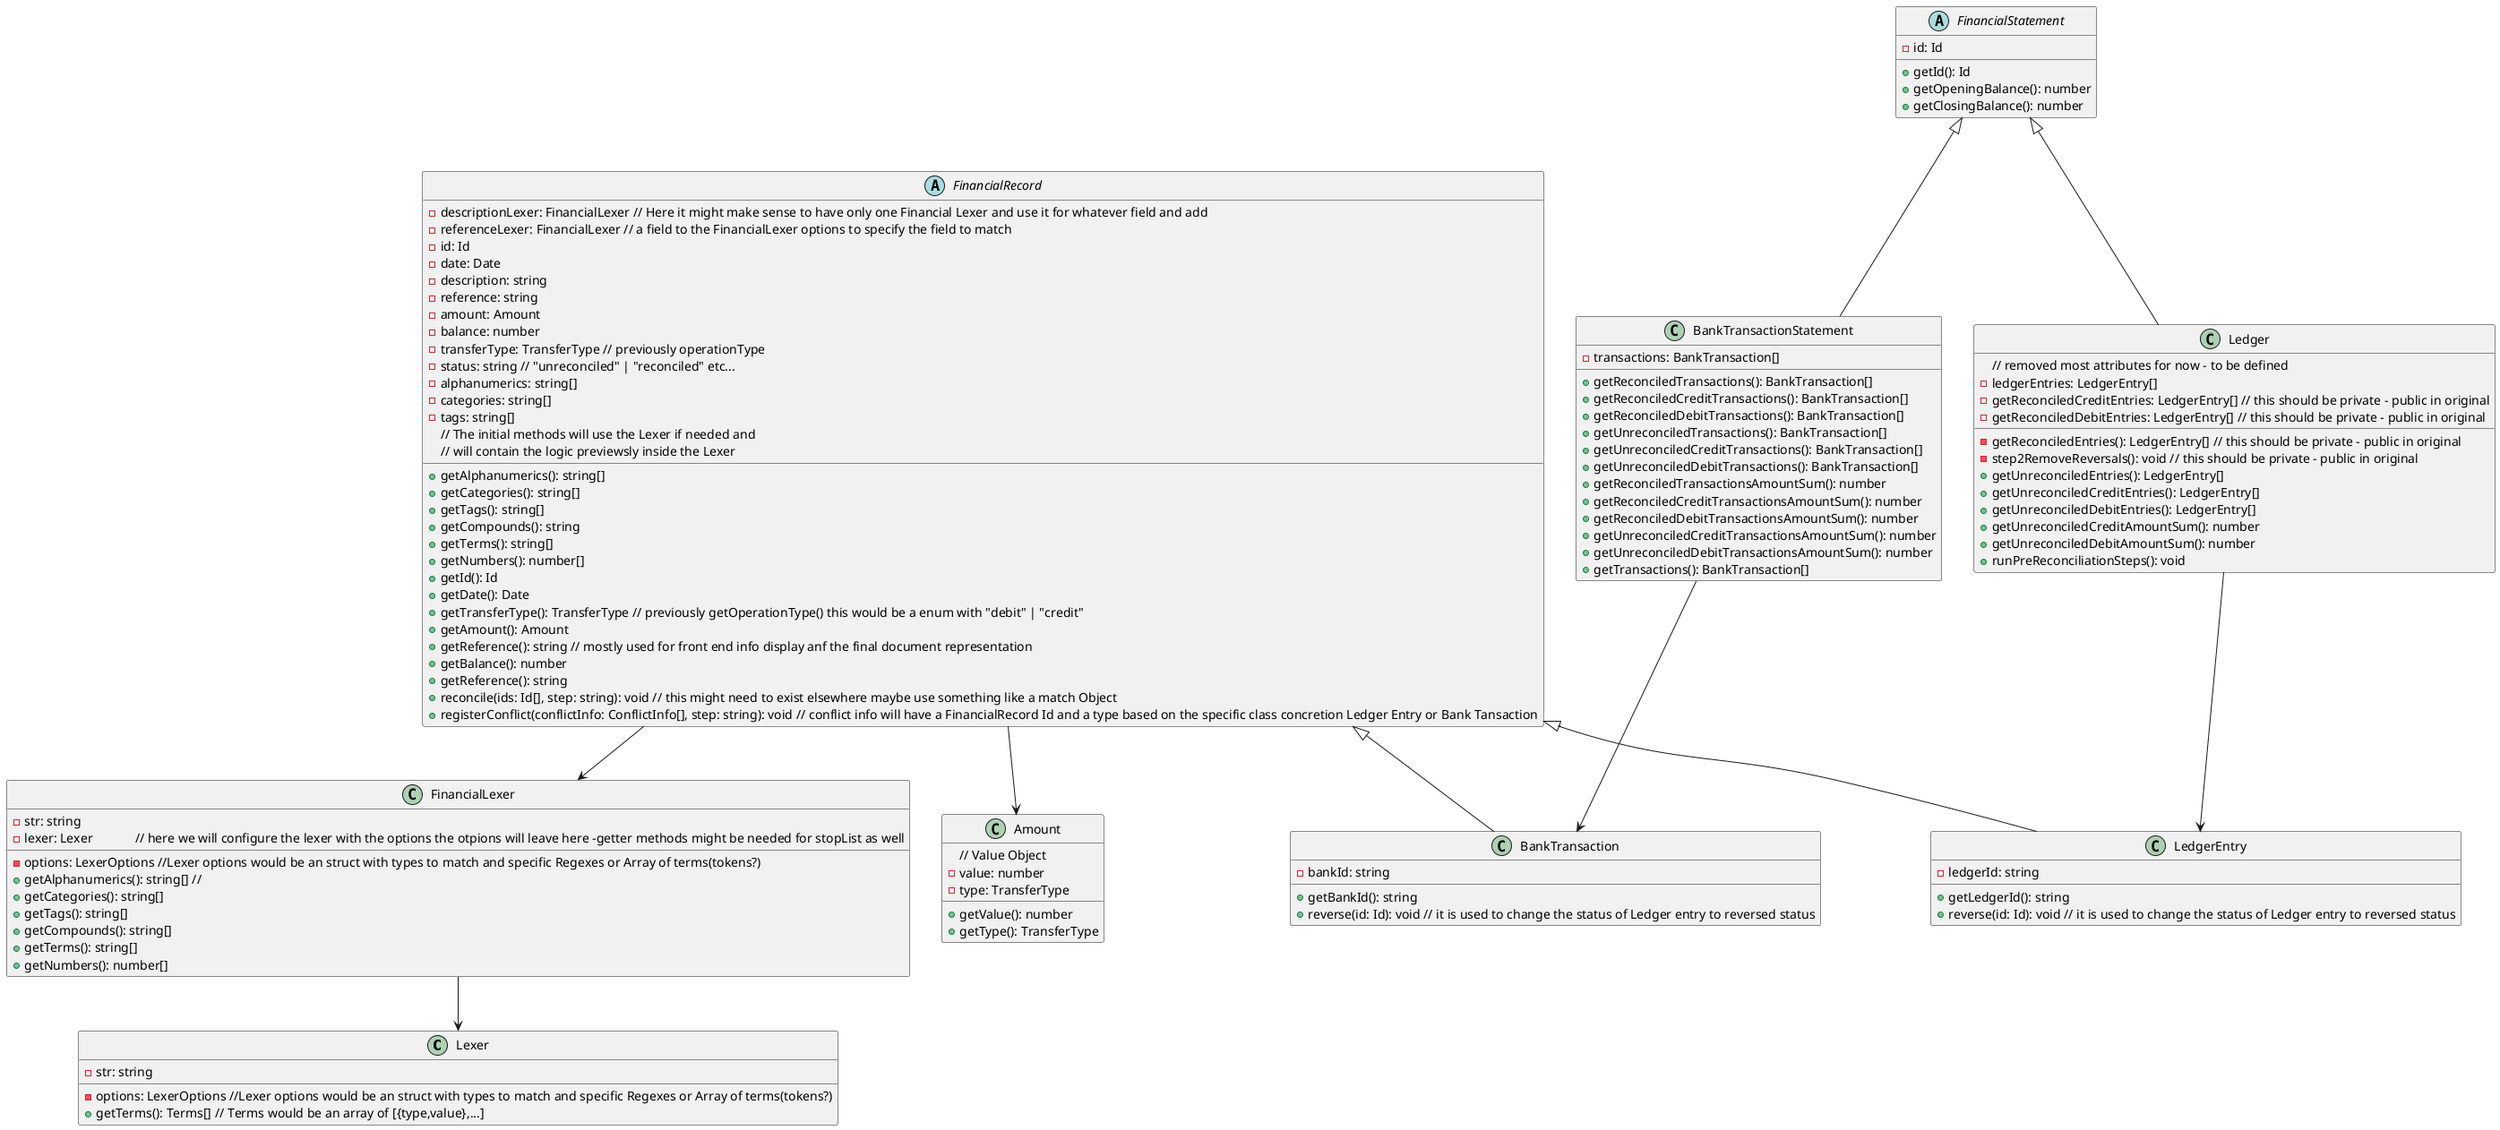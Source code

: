 @startuml

class Lexer {
    - str: string
    - options: LexerOptions //Lexer options would be an struct with types to match and specific Regexes or Array of terms(tokens?)
    + getTerms(): Terms[] // Terms would be an array of [{type,value},...]
}

class FinancialLexer {
    - str: string
    - options: LexerOptions //Lexer options would be an struct with types to match and specific Regexes or Array of terms(tokens?) 
    - lexer: Lexer             // here we will configure the lexer with the options the otpions will leave here -getter methods might be needed for stopList as well
    + getAlphanumerics(): string[] // 
    + getCategories(): string[]
    + getTags(): string[]
    + getCompounds(): string[]
    + getTerms(): string[]
    + getNumbers(): number[]
}

class Amount {
    // Value Object
    - value: number
    - type: TransferType
    + getValue(): number
    + getType(): TransferType
}

' Lexer could be a util static class or create one on demand
' TODO review the methods to add etc... 
abstract FinancialRecord {
    - descriptionLexer: FinancialLexer // Here it might make sense to have only one Financial Lexer and use it for whatever field and add
    - referenceLexer: FinancialLexer // a field to the FinancialLexer options to specify the field to match
    - id: Id
    - date: Date
    - description: string
    - reference: string
    - amount: Amount
    - balance: number
    - transferType: TransferType // previously operationType
    - status: string // "unreconciled" | "reconciled" etc...
    - alphanumerics: string[]
    - categories: string[]
    - tags: string[]
    // The initial methods will use the Lexer if needed and 
    // will contain the logic previewsly inside the Lexer
    + getAlphanumerics(): string[] 
    + getCategories(): string[]
    + getTags(): string[]
    + getCompounds(): string
    + getTerms(): string[]
    + getNumbers(): number[]
    + getId(): Id
    + getDate(): Date
    + getTransferType(): TransferType // previously getOperationType() this would be a enum with "debit" | "credit"
    + getAmount(): Amount
    + getReference(): string // mostly used for front end info display anf the final document representation
    + getBalance(): number
    + getReference(): string
    + reconcile(ids: Id[], step: string): void // this might need to exist elsewhere maybe use something like a match Object
    + registerConflict(conflictInfo: ConflictInfo[], step: string): void // conflict info will have a FinancialRecord Id and a type based on the specific class concretion Ledger Entry or Bank Tansaction

}

class LedgerEntry {
    - ledgerId: string
    + getLedgerId(): string
    + reverse(id: Id): void // it is used to change the status of Ledger entry to reversed status
}

class BankTransaction {
    - bankId: string
    + getBankId(): string
    + reverse(id: Id): void // it is used to change the status of Ledger entry to reversed status
}

abstract FinancialStatement {
    - id: Id
    + getId(): Id
    + getOpeningBalance(): number
    + getClosingBalance(): number
}

class Ledger {
    // removed most attributes for now - to be defined
    - ledgerEntries: LedgerEntry[]
    - getReconciledEntries(): LedgerEntry[] // this should be private - public in original
    - getReconciledCreditEntries: LedgerEntry[] // this should be private - public in original
    - getReconciledDebitEntries: LedgerEntry[] // this should be private - public in original
    - step2RemoveReversals(): void // this should be private - public in original
    + getUnreconciledEntries(): LedgerEntry[]
    + getUnreconciledCreditEntries(): LedgerEntry[]
    + getUnreconciledDebitEntries(): LedgerEntry[]
    + getUnreconciledCreditAmountSum(): number
    + getUnreconciledDebitAmountSum(): number
    + runPreReconciliationSteps(): void
}

class BankTransactionStatement {
    - transactions: BankTransaction[]
    + getReconciledTransactions(): BankTransaction[] 
    + getReconciledCreditTransactions(): BankTransaction[] 
    + getReconciledDebitTransactions(): BankTransaction[]
    + getUnreconciledTransactions(): BankTransaction[]
    + getUnreconciledCreditTransactions(): BankTransaction[]
    + getUnreconciledDebitTransactions(): BankTransaction[]
    + getReconciledTransactionsAmountSum(): number
    + getReconciledCreditTransactionsAmountSum(): number
    + getReconciledDebitTransactionsAmountSum(): number
    + getUnreconciledCreditTransactionsAmountSum(): number
    + getUnreconciledDebitTransactionsAmountSum(): number
    + getTransactions(): BankTransaction[]
}

FinancialRecord <|-- LedgerEntry
FinancialRecord <|-- BankTransaction
FinancialRecord --> Amount
' Here we favoured composition over inheritance - should read more about it but it makes more sense
FinancialLexer --> Lexer 
FinancialRecord --> FinancialLexer
Ledger --> LedgerEntry
BankTransactionStatement --> BankTransaction
FinancialStatement <|-- Ledger
FinancialStatement <|-- BankTransactionStatement


@enduml